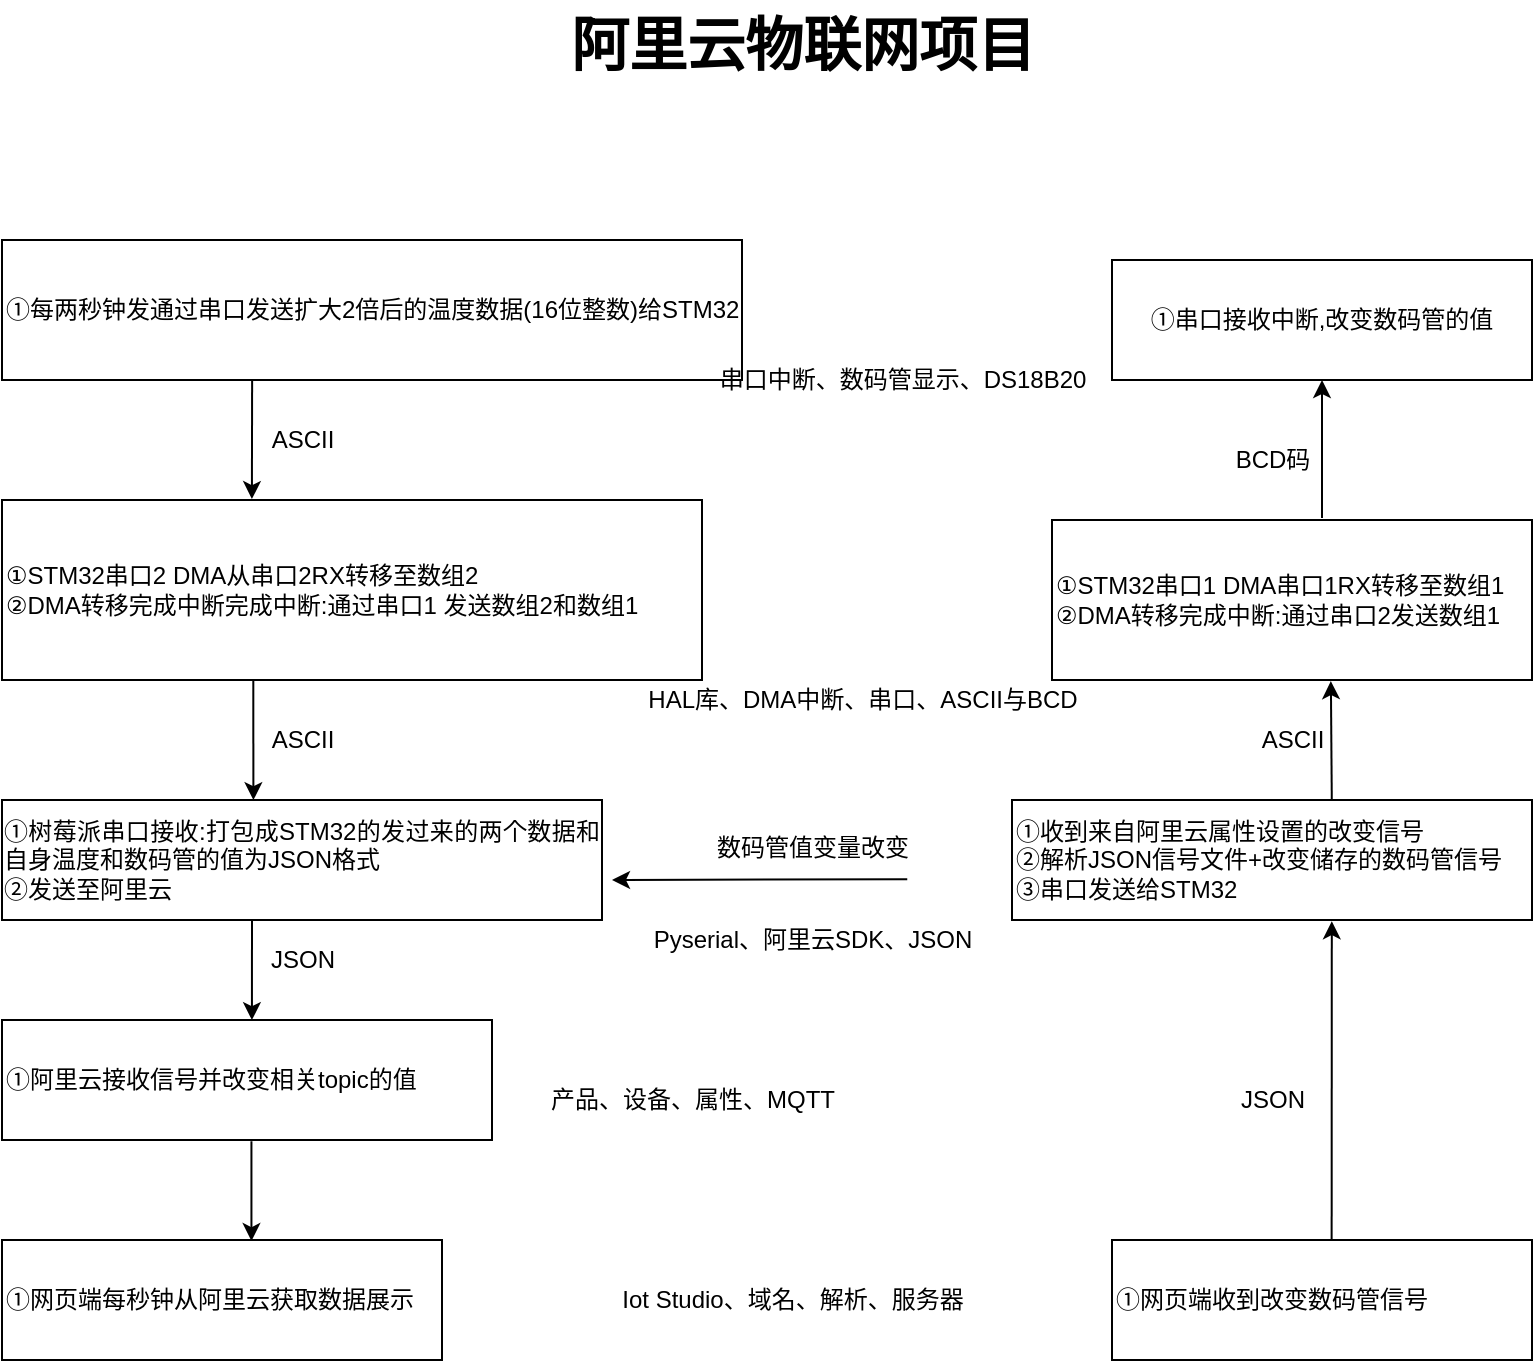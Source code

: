 <mxfile version="12.9.13" type="device"><diagram name="Copy of Page-1" id="2OgnPizoHzMN3Ou25f5H"><mxGraphModel dx="2048" dy="1202" grid="1" gridSize="10" guides="1" tooltips="1" connect="1" arrows="1" fold="1" page="1" pageScale="1" pageWidth="1169" pageHeight="827" math="0" shadow="0"><root><mxCell id="GasQHSyEV0BK1N__hZSK-0"/><mxCell id="GasQHSyEV0BK1N__hZSK-1" parent="GasQHSyEV0BK1N__hZSK-0"/><mxCell id="_JgSfvmvx_zFGVSDAEjv-18" value="①每两秒钟发通过串口发送扩大2倍后的温度数据(16位整数)给STM32" style="rounded=0;whiteSpace=wrap;html=1;align=left;" vertex="1" parent="GasQHSyEV0BK1N__hZSK-1"><mxGeometry x="200" y="180" width="370" height="70" as="geometry"/></mxCell><mxCell id="_JgSfvmvx_zFGVSDAEjv-20" value="&lt;div style=&quot;text-align: justify&quot;&gt;&lt;span&gt;①STM32串口2 DMA从串口2RX转移至数组2&lt;/span&gt;&lt;/div&gt;&lt;div style=&quot;text-align: justify&quot;&gt;&lt;span&gt;②DMA转移完成中断完成中断:通过串口1 发送数组2和数组1&lt;/span&gt;&lt;/div&gt;" style="rounded=0;whiteSpace=wrap;html=1;align=left;" vertex="1" parent="GasQHSyEV0BK1N__hZSK-1"><mxGeometry x="200" y="310" width="350" height="90" as="geometry"/></mxCell><mxCell id="_JgSfvmvx_zFGVSDAEjv-21" value="&lt;div style=&quot;text-align: justify&quot;&gt;&lt;span&gt;①树莓派串口接收:打包成STM32的发过来的两个数据和 自身温度和数码管的值为JSON格式&lt;/span&gt;&lt;/div&gt;&lt;div style=&quot;text-align: justify&quot;&gt;&lt;span&gt;②发送至阿里云&lt;/span&gt;&lt;/div&gt;" style="rounded=0;whiteSpace=wrap;html=1;" vertex="1" parent="GasQHSyEV0BK1N__hZSK-1"><mxGeometry x="200" y="460" width="300" height="60" as="geometry"/></mxCell><mxCell id="_JgSfvmvx_zFGVSDAEjv-23" value="①网页端每秒钟从阿里云获取数据展示" style="rounded=0;whiteSpace=wrap;html=1;align=left;" vertex="1" parent="GasQHSyEV0BK1N__hZSK-1"><mxGeometry x="200" y="680" width="220" height="60" as="geometry"/></mxCell><mxCell id="_JgSfvmvx_zFGVSDAEjv-25" value="&lt;div&gt;&lt;span&gt;①网页端收到改变数码管信号&lt;/span&gt;&lt;/div&gt;" style="rounded=0;whiteSpace=wrap;html=1;align=left;" vertex="1" parent="GasQHSyEV0BK1N__hZSK-1"><mxGeometry x="755" y="680" width="210" height="60" as="geometry"/></mxCell><mxCell id="_JgSfvmvx_zFGVSDAEjv-27" value="&lt;div style=&quot;text-align: justify&quot;&gt;&lt;span&gt;①收到来自阿里云属性设置的改变信号&lt;/span&gt;&lt;/div&gt;&lt;div style=&quot;text-align: justify&quot;&gt;&lt;span&gt;②解析JSON信号文件+改变储存的数码管信号&lt;/span&gt;&lt;/div&gt;&lt;div style=&quot;text-align: justify&quot;&gt;&lt;span&gt;③串口发送给STM32&lt;/span&gt;&lt;/div&gt;" style="rounded=0;whiteSpace=wrap;html=1;align=left;" vertex="1" parent="GasQHSyEV0BK1N__hZSK-1"><mxGeometry x="705" y="460" width="260" height="60" as="geometry"/></mxCell><mxCell id="_JgSfvmvx_zFGVSDAEjv-28" value="&lt;div style=&quot;text-align: justify&quot;&gt;&lt;span&gt;①STM32串口1 DMA串口1RX转移至数组1&lt;/span&gt;&lt;/div&gt;&lt;div style=&quot;text-align: justify&quot;&gt;&lt;span&gt;②DMA转移完成中断:通过串口2发送数组1&lt;/span&gt;&lt;/div&gt;" style="rounded=0;whiteSpace=wrap;html=1;align=left;" vertex="1" parent="GasQHSyEV0BK1N__hZSK-1"><mxGeometry x="725" y="320" width="240" height="80" as="geometry"/></mxCell><mxCell id="_JgSfvmvx_zFGVSDAEjv-29" value="①阿里云接收信号并改变相关topic的值" style="rounded=0;whiteSpace=wrap;html=1;align=left;" vertex="1" parent="GasQHSyEV0BK1N__hZSK-1"><mxGeometry x="200" y="570" width="245" height="60" as="geometry"/></mxCell><mxCell id="_JgSfvmvx_zFGVSDAEjv-30" value="①串口接收中断,改变数码管的值" style="rounded=0;whiteSpace=wrap;html=1;" vertex="1" parent="GasQHSyEV0BK1N__hZSK-1"><mxGeometry x="755" y="190" width="210" height="60" as="geometry"/></mxCell><mxCell id="_JgSfvmvx_zFGVSDAEjv-31" value="" style="endArrow=classic;html=1;exitX=0.933;exitY=1.279;exitDx=0;exitDy=0;exitPerimeter=0;" edge="1" parent="GasQHSyEV0BK1N__hZSK-1" source="_JgSfvmvx_zFGVSDAEjv-44"><mxGeometry width="50" height="50" relative="1" as="geometry"><mxPoint x="735" y="500" as="sourcePoint"/><mxPoint x="505" y="500" as="targetPoint"/></mxGeometry></mxCell><mxCell id="_JgSfvmvx_zFGVSDAEjv-32" value="" style="endArrow=classic;html=1;exitX=0.523;exitY=-0.008;exitDx=0;exitDy=0;exitPerimeter=0;entryX=0.615;entryY=1.01;entryDx=0;entryDy=0;entryPerimeter=0;" edge="1" parent="GasQHSyEV0BK1N__hZSK-1" source="_JgSfvmvx_zFGVSDAEjv-25" target="_JgSfvmvx_zFGVSDAEjv-27"><mxGeometry width="50" height="50" relative="1" as="geometry"><mxPoint x="835" y="670" as="sourcePoint"/><mxPoint x="865" y="522" as="targetPoint"/></mxGeometry></mxCell><mxCell id="_JgSfvmvx_zFGVSDAEjv-33" value="" style="endArrow=classic;html=1;entryX=0.581;entryY=1.007;entryDx=0;entryDy=0;exitX=0.615;exitY=-0.002;exitDx=0;exitDy=0;exitPerimeter=0;entryPerimeter=0;" edge="1" parent="GasQHSyEV0BK1N__hZSK-1" source="_JgSfvmvx_zFGVSDAEjv-27" target="_JgSfvmvx_zFGVSDAEjv-28"><mxGeometry width="50" height="50" relative="1" as="geometry"><mxPoint x="835" y="450" as="sourcePoint"/><mxPoint x="705" y="340" as="targetPoint"/></mxGeometry></mxCell><mxCell id="_JgSfvmvx_zFGVSDAEjv-34" value="" style="endArrow=classic;html=1;entryX=0.5;entryY=1;entryDx=0;entryDy=0;" edge="1" parent="GasQHSyEV0BK1N__hZSK-1" target="_JgSfvmvx_zFGVSDAEjv-30"><mxGeometry width="50" height="50" relative="1" as="geometry"><mxPoint x="860" y="319" as="sourcePoint"/><mxPoint x="705" y="340" as="targetPoint"/></mxGeometry></mxCell><mxCell id="_JgSfvmvx_zFGVSDAEjv-35" value="" style="endArrow=classic;html=1;entryX=0.51;entryY=0.001;entryDx=0;entryDy=0;entryPerimeter=0;" edge="1" parent="GasQHSyEV0BK1N__hZSK-1" target="_JgSfvmvx_zFGVSDAEjv-29"><mxGeometry width="50" height="50" relative="1" as="geometry"><mxPoint x="325" y="520" as="sourcePoint"/><mxPoint x="323" y="570" as="targetPoint"/></mxGeometry></mxCell><mxCell id="_JgSfvmvx_zFGVSDAEjv-36" value="" style="endArrow=classic;html=1;entryX=0.567;entryY=0.009;entryDx=0;entryDy=0;entryPerimeter=0;exitX=0.509;exitY=1.01;exitDx=0;exitDy=0;exitPerimeter=0;" edge="1" parent="GasQHSyEV0BK1N__hZSK-1" source="_JgSfvmvx_zFGVSDAEjv-29" target="_JgSfvmvx_zFGVSDAEjv-23"><mxGeometry width="50" height="50" relative="1" as="geometry"><mxPoint x="288" y="630" as="sourcePoint"/><mxPoint x="293" y="679" as="targetPoint"/></mxGeometry></mxCell><mxCell id="_JgSfvmvx_zFGVSDAEjv-37" value="" style="endArrow=classic;html=1;entryX=0.419;entryY=0.001;entryDx=0;entryDy=0;entryPerimeter=0;exitX=0.359;exitY=0.999;exitDx=0;exitDy=0;exitPerimeter=0;" edge="1" parent="GasQHSyEV0BK1N__hZSK-1" source="_JgSfvmvx_zFGVSDAEjv-20" target="_JgSfvmvx_zFGVSDAEjv-21"><mxGeometry width="50" height="50" relative="1" as="geometry"><mxPoint x="326" y="402" as="sourcePoint"/><mxPoint x="655" y="250" as="targetPoint"/></mxGeometry></mxCell><mxCell id="_JgSfvmvx_zFGVSDAEjv-39" value="ASCII" style="text;html=1;align=center;verticalAlign=middle;resizable=0;points=[];autosize=1;" vertex="1" parent="GasQHSyEV0BK1N__hZSK-1"><mxGeometry x="325" y="270" width="50" height="20" as="geometry"/></mxCell><mxCell id="_JgSfvmvx_zFGVSDAEjv-40" value="ASCII" style="text;html=1;align=center;verticalAlign=middle;resizable=0;points=[];autosize=1;" vertex="1" parent="GasQHSyEV0BK1N__hZSK-1"><mxGeometry x="325" y="420" width="50" height="20" as="geometry"/></mxCell><mxCell id="_JgSfvmvx_zFGVSDAEjv-41" value="JSON" style="text;html=1;align=center;verticalAlign=middle;resizable=0;points=[];autosize=1;" vertex="1" parent="GasQHSyEV0BK1N__hZSK-1"><mxGeometry x="325" y="530" width="50" height="20" as="geometry"/></mxCell><mxCell id="_JgSfvmvx_zFGVSDAEjv-42" value="ASCII" style="text;html=1;align=center;verticalAlign=middle;resizable=0;points=[];autosize=1;" vertex="1" parent="GasQHSyEV0BK1N__hZSK-1"><mxGeometry x="820" y="420" width="50" height="20" as="geometry"/></mxCell><mxCell id="_JgSfvmvx_zFGVSDAEjv-43" value="JSON" style="text;html=1;align=center;verticalAlign=middle;resizable=0;points=[];autosize=1;" vertex="1" parent="GasQHSyEV0BK1N__hZSK-1"><mxGeometry x="810" y="600" width="50" height="20" as="geometry"/></mxCell><mxCell id="_JgSfvmvx_zFGVSDAEjv-44" value="数码管值变量改变" style="text;html=1;align=center;verticalAlign=middle;resizable=0;points=[];autosize=1;" vertex="1" parent="GasQHSyEV0BK1N__hZSK-1"><mxGeometry x="550" y="474" width="110" height="20" as="geometry"/></mxCell><mxCell id="_JgSfvmvx_zFGVSDAEjv-45" value="BCD码" style="text;html=1;align=center;verticalAlign=middle;resizable=0;points=[];autosize=1;" vertex="1" parent="GasQHSyEV0BK1N__hZSK-1"><mxGeometry x="810" y="280" width="50" height="20" as="geometry"/></mxCell><mxCell id="_JgSfvmvx_zFGVSDAEjv-46" value="" style="endArrow=classic;html=1;entryX=0.357;entryY=-0.005;entryDx=0;entryDy=0;entryPerimeter=0;exitX=0.338;exitY=1.003;exitDx=0;exitDy=0;exitPerimeter=0;" edge="1" parent="GasQHSyEV0BK1N__hZSK-1" source="_JgSfvmvx_zFGVSDAEjv-18" target="_JgSfvmvx_zFGVSDAEjv-20"><mxGeometry width="50" height="50" relative="1" as="geometry"><mxPoint x="323" y="243" as="sourcePoint"/><mxPoint x="385" y="220" as="targetPoint"/></mxGeometry></mxCell><mxCell id="_JgSfvmvx_zFGVSDAEjv-47" value="串口中断、数码管显示、DS18B20" style="text;html=1;align=center;verticalAlign=middle;resizable=0;points=[];autosize=1;" vertex="1" parent="GasQHSyEV0BK1N__hZSK-1"><mxGeometry x="550" y="240" width="200" height="20" as="geometry"/></mxCell><mxCell id="_JgSfvmvx_zFGVSDAEjv-48" value="HAL库、DMA中断、串口、ASCII与BCD" style="text;html=1;align=center;verticalAlign=middle;resizable=0;points=[];autosize=1;" vertex="1" parent="GasQHSyEV0BK1N__hZSK-1"><mxGeometry x="515" y="400" width="230" height="20" as="geometry"/></mxCell><mxCell id="_JgSfvmvx_zFGVSDAEjv-49" value="Pyserial、阿里云SDK、JSON" style="text;html=1;align=center;verticalAlign=middle;resizable=0;points=[];autosize=1;" vertex="1" parent="GasQHSyEV0BK1N__hZSK-1"><mxGeometry x="520" y="520" width="170" height="20" as="geometry"/></mxCell><mxCell id="_JgSfvmvx_zFGVSDAEjv-50" value="产品、设备、属性、MQTT" style="text;html=1;align=center;verticalAlign=middle;resizable=0;points=[];autosize=1;" vertex="1" parent="GasQHSyEV0BK1N__hZSK-1"><mxGeometry x="465" y="600" width="160" height="20" as="geometry"/></mxCell><mxCell id="_JgSfvmvx_zFGVSDAEjv-51" value="Iot Studio、域名、解析、服务器" style="text;html=1;align=center;verticalAlign=middle;resizable=0;points=[];autosize=1;" vertex="1" parent="GasQHSyEV0BK1N__hZSK-1"><mxGeometry x="500" y="700" width="190" height="20" as="geometry"/></mxCell><mxCell id="_JgSfvmvx_zFGVSDAEjv-54" value="&lt;p style=&quot;line-height: 150%&quot;&gt;&lt;font style=&quot;font-size: 29px&quot;&gt;&lt;b&gt;阿里云物联网项目&lt;/b&gt;&lt;/font&gt;&lt;/p&gt;" style="text;html=1;align=center;verticalAlign=middle;resizable=0;points=[];autosize=1;" vertex="1" parent="GasQHSyEV0BK1N__hZSK-1"><mxGeometry x="475" y="60" width="250" height="50" as="geometry"/></mxCell></root></mxGraphModel></diagram></mxfile>